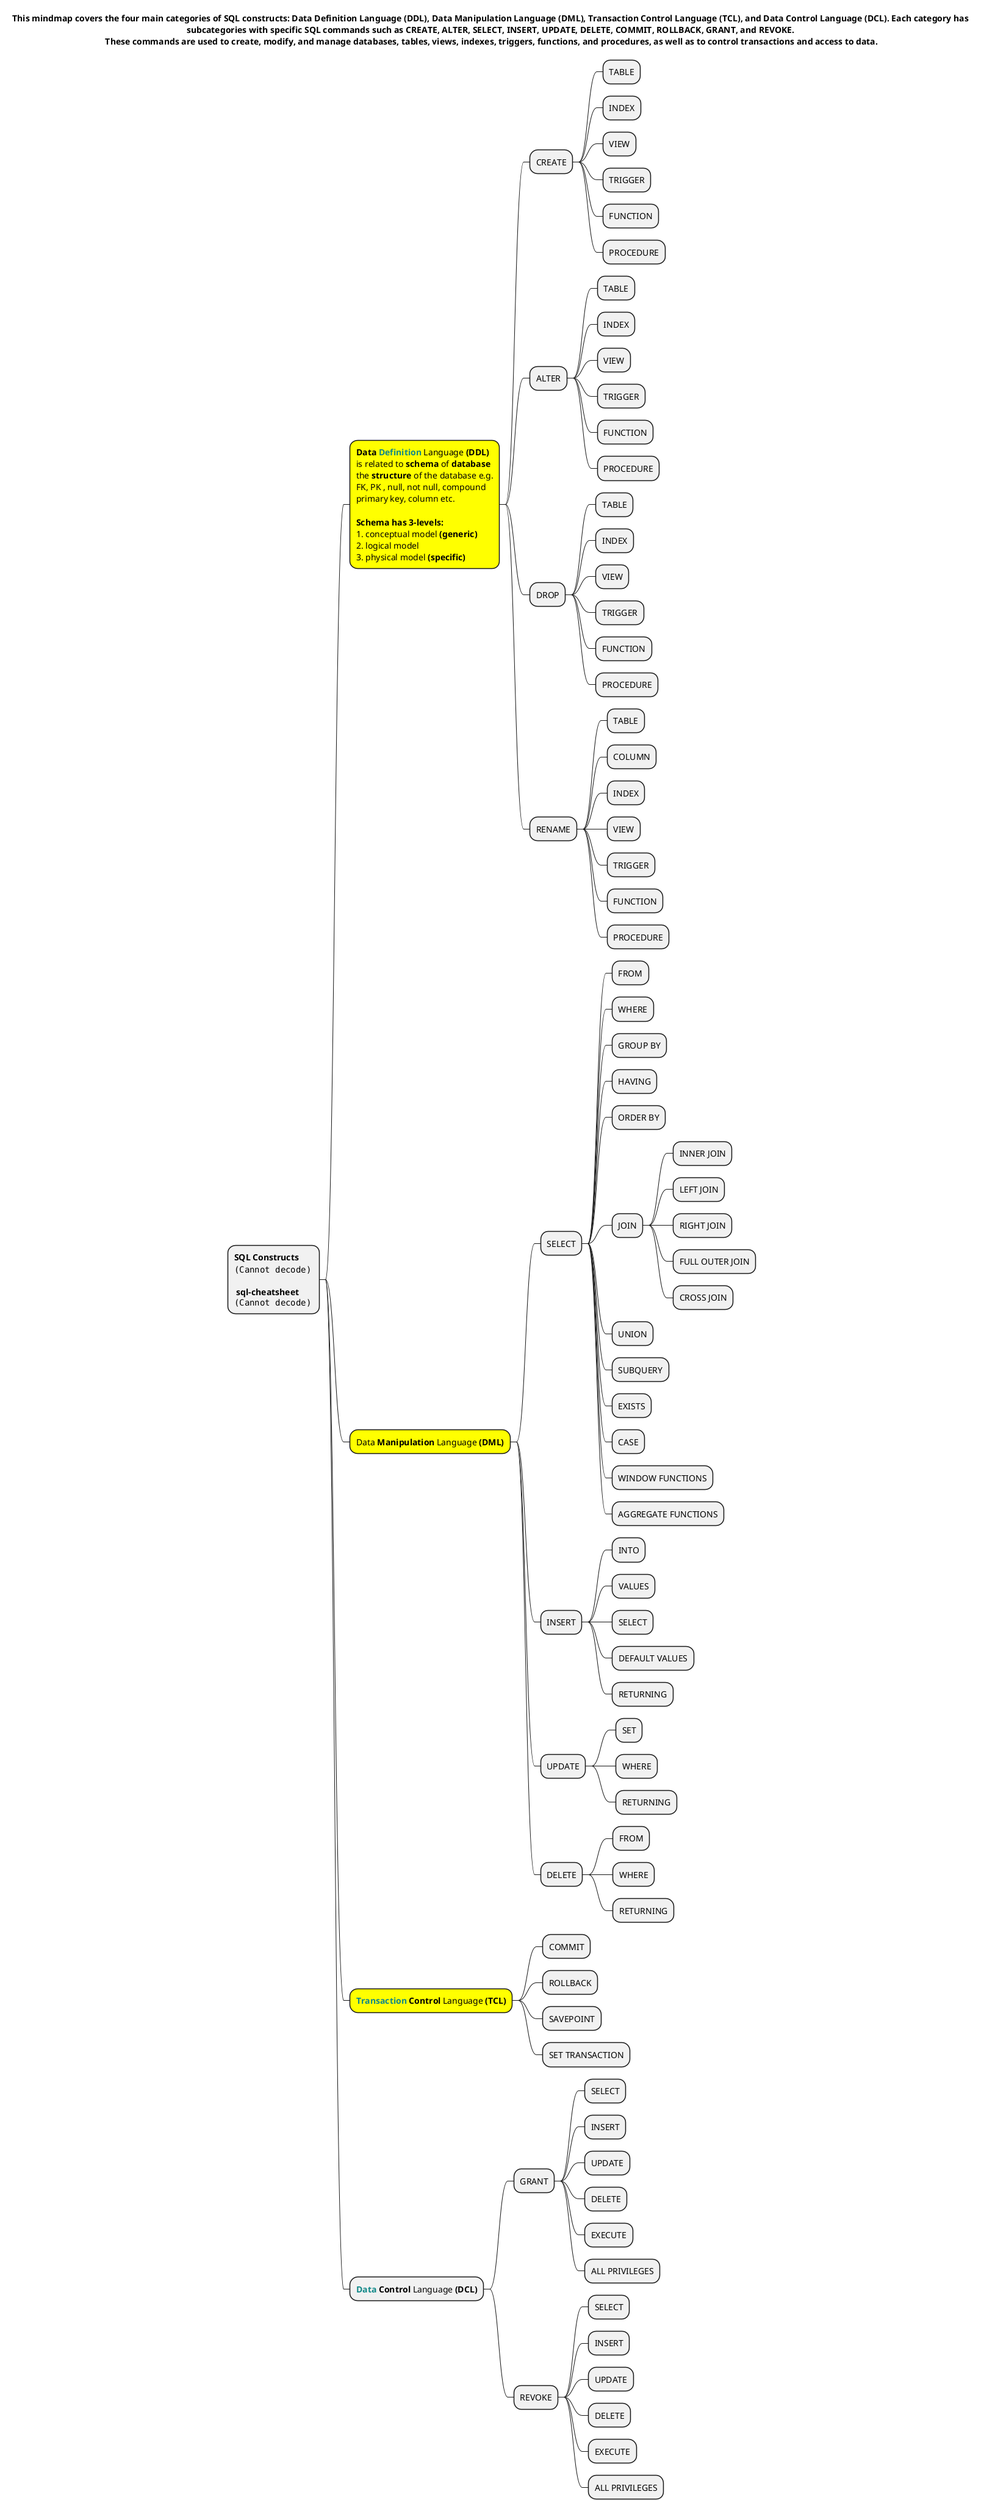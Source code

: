 @startmindmap
title This mindmap covers the four main categories of SQL constructs: Data Definition Language (DDL), Data Manipulation Language (DML), Transaction Control Language (TCL), and Data Control Language (DCL). Each category has \nsubcategories with specific SQL commands such as CREATE, ALTER, SELECT, INSERT, UPDATE, DELETE, COMMIT, ROLLBACK, GRANT, and REVOKE. \nThese commands are used to create, modify, and manage databases, tables, views, indexes, triggers, functions, and procedures, as well as to control transactions and access to data.





* **SQL Constructs** \n<img:images/sql-joins.png> \n\n **sql-cheatsheet**\n<img:images/img_1.png>
**[#yellow] **Data** <color #118888>**Definition**</color> Language **(DDL)**\nis related to **schema** of **database**\nthe **structure** of the database e.g.\nFK, PK , null, not null, compound\nprimary key, column etc.\n\n**Schema has 3-levels:**\n1. conceptual model **(generic)**\n2. logical model\n3. physical model **(specific)**
*** CREATE
**** TABLE
**** INDEX
**** VIEW
**** TRIGGER
**** FUNCTION
**** PROCEDURE
*** ALTER
**** TABLE
**** INDEX
**** VIEW
**** TRIGGER
**** FUNCTION
**** PROCEDURE
*** DROP
**** TABLE
**** INDEX
**** VIEW
**** TRIGGER
**** FUNCTION
**** PROCEDURE
*** RENAME
**** TABLE
**** COLUMN
**** INDEX
**** VIEW
**** TRIGGER
**** FUNCTION
**** PROCEDURE
**[#yellow] Data **Manipulation** Language **(DML)**
*** SELECT
**** FROM
**** WHERE
**** GROUP BY
**** HAVING
**** ORDER BY
**** JOIN
***** INNER JOIN
***** LEFT JOIN
***** RIGHT JOIN
***** FULL OUTER JOIN
***** CROSS JOIN
**** UNION
**** SUBQUERY
**** EXISTS
**** CASE
**** WINDOW FUNCTIONS
**** AGGREGATE FUNCTIONS
*** INSERT
**** INTO
**** VALUES
**** SELECT
**** DEFAULT VALUES
**** RETURNING
*** UPDATE
**** SET
**** WHERE
**** RETURNING
*** DELETE
**** FROM
**** WHERE
**** RETURNING
**[#yellow] <color #118888>**Transaction**</color> **Control** Language **(TCL)**
*** COMMIT
*** ROLLBACK
*** SAVEPOINT
*** SET TRANSACTION
** <color #118888>**Data**</color> **Control** Language **(DCL)**
*** GRANT
**** SELECT
**** INSERT
**** UPDATE
**** DELETE
**** EXECUTE
**** ALL PRIVILEGES
*** REVOKE
**** SELECT
**** INSERT
**** UPDATE
**** DELETE
**** EXECUTE
**** ALL PRIVILEGES

@endmindmap
